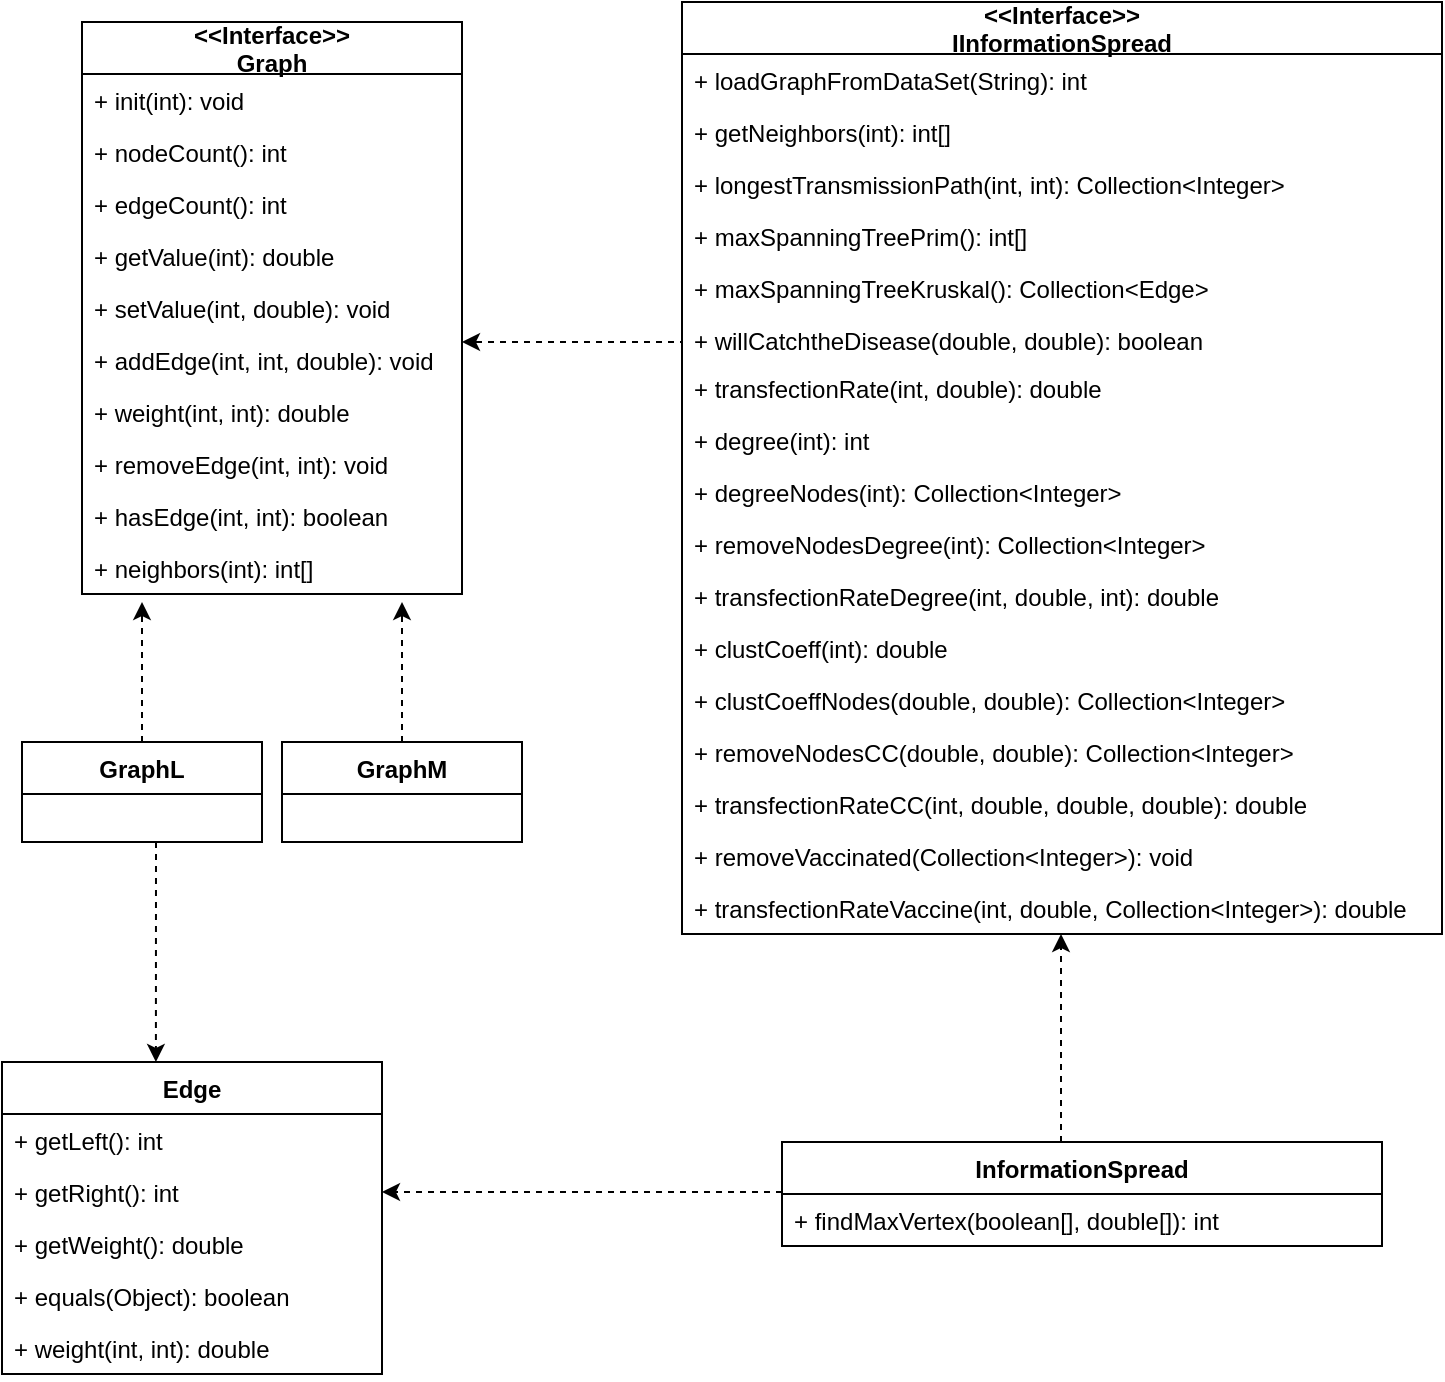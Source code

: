 <mxfile version="14.5.3" type="device"><diagram id="691KuYuFO0qOeN09WR0t" name="Page-1"><mxGraphModel dx="946" dy="614" grid="1" gridSize="10" guides="1" tooltips="1" connect="1" arrows="1" fold="1" page="1" pageScale="1" pageWidth="850" pageHeight="1100" math="0" shadow="0"><root><mxCell id="0"/><mxCell id="1" parent="0"/><mxCell id="_V23mkxTRfDLe0gEiHtG-14" value="&lt;&lt;Interface&gt;&gt;&#10;Graph" style="swimlane;fontStyle=1;childLayout=stackLayout;horizontal=1;startSize=26;fillColor=none;horizontalStack=0;resizeParent=1;resizeParentMax=0;resizeLast=0;collapsible=1;marginBottom=0;" vertex="1" parent="1"><mxGeometry x="80" y="60" width="190" height="286" as="geometry"/></mxCell><mxCell id="_V23mkxTRfDLe0gEiHtG-15" value="+ init(int): void" style="text;strokeColor=none;fillColor=none;align=left;verticalAlign=top;spacingLeft=4;spacingRight=4;overflow=hidden;rotatable=0;points=[[0,0.5],[1,0.5]];portConstraint=eastwest;" vertex="1" parent="_V23mkxTRfDLe0gEiHtG-14"><mxGeometry y="26" width="190" height="26" as="geometry"/></mxCell><mxCell id="_V23mkxTRfDLe0gEiHtG-16" value="+ nodeCount(): int" style="text;strokeColor=none;fillColor=none;align=left;verticalAlign=top;spacingLeft=4;spacingRight=4;overflow=hidden;rotatable=0;points=[[0,0.5],[1,0.5]];portConstraint=eastwest;" vertex="1" parent="_V23mkxTRfDLe0gEiHtG-14"><mxGeometry y="52" width="190" height="26" as="geometry"/></mxCell><mxCell id="_V23mkxTRfDLe0gEiHtG-17" value="+ edgeCount(): int&#10;" style="text;strokeColor=none;fillColor=none;align=left;verticalAlign=top;spacingLeft=4;spacingRight=4;overflow=hidden;rotatable=0;points=[[0,0.5],[1,0.5]];portConstraint=eastwest;" vertex="1" parent="_V23mkxTRfDLe0gEiHtG-14"><mxGeometry y="78" width="190" height="26" as="geometry"/></mxCell><mxCell id="_V23mkxTRfDLe0gEiHtG-18" value="+ getValue(int): double" style="text;strokeColor=none;fillColor=none;align=left;verticalAlign=top;spacingLeft=4;spacingRight=4;overflow=hidden;rotatable=0;points=[[0,0.5],[1,0.5]];portConstraint=eastwest;" vertex="1" parent="_V23mkxTRfDLe0gEiHtG-14"><mxGeometry y="104" width="190" height="26" as="geometry"/></mxCell><mxCell id="_V23mkxTRfDLe0gEiHtG-19" value="+ setValue(int, double): void" style="text;strokeColor=none;fillColor=none;align=left;verticalAlign=top;spacingLeft=4;spacingRight=4;overflow=hidden;rotatable=0;points=[[0,0.5],[1,0.5]];portConstraint=eastwest;" vertex="1" parent="_V23mkxTRfDLe0gEiHtG-14"><mxGeometry y="130" width="190" height="26" as="geometry"/></mxCell><mxCell id="_V23mkxTRfDLe0gEiHtG-20" value="+ addEdge(int, int, double): void" style="text;strokeColor=none;fillColor=none;align=left;verticalAlign=top;spacingLeft=4;spacingRight=4;overflow=hidden;rotatable=0;points=[[0,0.5],[1,0.5]];portConstraint=eastwest;" vertex="1" parent="_V23mkxTRfDLe0gEiHtG-14"><mxGeometry y="156" width="190" height="26" as="geometry"/></mxCell><mxCell id="_V23mkxTRfDLe0gEiHtG-21" value="+ weight(int, int): double" style="text;strokeColor=none;fillColor=none;align=left;verticalAlign=top;spacingLeft=4;spacingRight=4;overflow=hidden;rotatable=0;points=[[0,0.5],[1,0.5]];portConstraint=eastwest;" vertex="1" parent="_V23mkxTRfDLe0gEiHtG-14"><mxGeometry y="182" width="190" height="26" as="geometry"/></mxCell><mxCell id="_V23mkxTRfDLe0gEiHtG-22" value="+ removeEdge(int, int): void" style="text;strokeColor=none;fillColor=none;align=left;verticalAlign=top;spacingLeft=4;spacingRight=4;overflow=hidden;rotatable=0;points=[[0,0.5],[1,0.5]];portConstraint=eastwest;" vertex="1" parent="_V23mkxTRfDLe0gEiHtG-14"><mxGeometry y="208" width="190" height="26" as="geometry"/></mxCell><mxCell id="_V23mkxTRfDLe0gEiHtG-23" value="+ hasEdge(int, int): boolean" style="text;strokeColor=none;fillColor=none;align=left;verticalAlign=top;spacingLeft=4;spacingRight=4;overflow=hidden;rotatable=0;points=[[0,0.5],[1,0.5]];portConstraint=eastwest;" vertex="1" parent="_V23mkxTRfDLe0gEiHtG-14"><mxGeometry y="234" width="190" height="26" as="geometry"/></mxCell><mxCell id="_V23mkxTRfDLe0gEiHtG-24" value="+ neighbors(int): int[]" style="text;strokeColor=none;fillColor=none;align=left;verticalAlign=top;spacingLeft=4;spacingRight=4;overflow=hidden;rotatable=0;points=[[0,0.5],[1,0.5]];portConstraint=eastwest;" vertex="1" parent="_V23mkxTRfDLe0gEiHtG-14"><mxGeometry y="260" width="190" height="26" as="geometry"/></mxCell><mxCell id="_V23mkxTRfDLe0gEiHtG-37" style="edgeStyle=orthogonalEdgeStyle;rounded=0;orthogonalLoop=1;jettySize=auto;html=1;dashed=1;" edge="1" parent="1" source="_V23mkxTRfDLe0gEiHtG-25"><mxGeometry relative="1" as="geometry"><mxPoint x="110" y="350" as="targetPoint"/><Array as="points"><mxPoint x="110" y="400"/><mxPoint x="110" y="400"/></Array></mxGeometry></mxCell><mxCell id="_V23mkxTRfDLe0gEiHtG-98" style="edgeStyle=orthogonalEdgeStyle;rounded=0;orthogonalLoop=1;jettySize=auto;html=1;entryX=0.405;entryY=0;entryDx=0;entryDy=0;entryPerimeter=0;dashed=1;strokeColor=#000000;" edge="1" parent="1" source="_V23mkxTRfDLe0gEiHtG-25" target="_V23mkxTRfDLe0gEiHtG-87"><mxGeometry relative="1" as="geometry"><Array as="points"><mxPoint x="117" y="480"/><mxPoint x="117" y="480"/></Array></mxGeometry></mxCell><mxCell id="_V23mkxTRfDLe0gEiHtG-25" value="GraphL" style="swimlane;fontStyle=1;childLayout=stackLayout;horizontal=1;startSize=26;fillColor=none;horizontalStack=0;resizeParent=1;resizeParentMax=0;resizeLast=0;collapsible=1;marginBottom=0;" vertex="1" parent="1"><mxGeometry x="50" y="420" width="120" height="50" as="geometry"/></mxCell><mxCell id="_V23mkxTRfDLe0gEiHtG-44" style="edgeStyle=orthogonalEdgeStyle;rounded=0;orthogonalLoop=1;jettySize=auto;html=1;dashed=1;" edge="1" parent="1" source="_V23mkxTRfDLe0gEiHtG-45"><mxGeometry relative="1" as="geometry"><mxPoint x="240" y="350" as="targetPoint"/><Array as="points"><mxPoint x="240" y="400"/><mxPoint x="240" y="400"/></Array></mxGeometry></mxCell><mxCell id="_V23mkxTRfDLe0gEiHtG-45" value="GraphM" style="swimlane;fontStyle=1;childLayout=stackLayout;horizontal=1;startSize=26;fillColor=none;horizontalStack=0;resizeParent=1;resizeParentMax=0;resizeLast=0;collapsible=1;marginBottom=0;" vertex="1" parent="1"><mxGeometry x="180" y="420" width="120" height="50" as="geometry"/></mxCell><mxCell id="_V23mkxTRfDLe0gEiHtG-49" value="&lt;&lt;Interface&gt;&gt;&#10;IInformationSpread" style="swimlane;fontStyle=1;childLayout=stackLayout;horizontal=1;startSize=26;fillColor=none;horizontalStack=0;resizeParent=1;resizeParentMax=0;resizeLast=0;collapsible=1;marginBottom=0;" vertex="1" parent="1"><mxGeometry x="380" y="50" width="380" height="466" as="geometry"/></mxCell><mxCell id="_V23mkxTRfDLe0gEiHtG-50" value="+ loadGraphFromDataSet(String): int" style="text;strokeColor=none;fillColor=none;align=left;verticalAlign=top;spacingLeft=4;spacingRight=4;overflow=hidden;rotatable=0;points=[[0,0.5],[1,0.5]];portConstraint=eastwest;" vertex="1" parent="_V23mkxTRfDLe0gEiHtG-49"><mxGeometry y="26" width="380" height="26" as="geometry"/></mxCell><mxCell id="_V23mkxTRfDLe0gEiHtG-51" value="+ getNeighbors(int): int[]" style="text;strokeColor=none;fillColor=none;align=left;verticalAlign=top;spacingLeft=4;spacingRight=4;overflow=hidden;rotatable=0;points=[[0,0.5],[1,0.5]];portConstraint=eastwest;" vertex="1" parent="_V23mkxTRfDLe0gEiHtG-49"><mxGeometry y="52" width="380" height="26" as="geometry"/></mxCell><mxCell id="_V23mkxTRfDLe0gEiHtG-52" value="+ longestTransmissionPath(int, int): Collection&lt;Integer&gt;" style="text;strokeColor=none;fillColor=none;align=left;verticalAlign=top;spacingLeft=4;spacingRight=4;overflow=hidden;rotatable=0;points=[[0,0.5],[1,0.5]];portConstraint=eastwest;" vertex="1" parent="_V23mkxTRfDLe0gEiHtG-49"><mxGeometry y="78" width="380" height="26" as="geometry"/></mxCell><mxCell id="_V23mkxTRfDLe0gEiHtG-53" value="+ maxSpanningTreePrim(): int[]" style="text;strokeColor=none;fillColor=none;align=left;verticalAlign=top;spacingLeft=4;spacingRight=4;overflow=hidden;rotatable=0;points=[[0,0.5],[1,0.5]];portConstraint=eastwest;" vertex="1" parent="_V23mkxTRfDLe0gEiHtG-49"><mxGeometry y="104" width="380" height="26" as="geometry"/></mxCell><mxCell id="_V23mkxTRfDLe0gEiHtG-54" value="+ maxSpanningTreeKruskal(): Collection&lt;Edge&gt;" style="text;strokeColor=none;fillColor=none;align=left;verticalAlign=top;spacingLeft=4;spacingRight=4;overflow=hidden;rotatable=0;points=[[0,0.5],[1,0.5]];portConstraint=eastwest;" vertex="1" parent="_V23mkxTRfDLe0gEiHtG-49"><mxGeometry y="130" width="380" height="26" as="geometry"/></mxCell><mxCell id="_V23mkxTRfDLe0gEiHtG-55" value="+ willCatchtheDisease(double, double): boolean" style="text;strokeColor=none;fillColor=none;align=left;verticalAlign=top;spacingLeft=4;spacingRight=4;overflow=hidden;rotatable=0;points=[[0,0.5],[1,0.5]];portConstraint=eastwest;" vertex="1" parent="_V23mkxTRfDLe0gEiHtG-49"><mxGeometry y="156" width="380" height="24" as="geometry"/></mxCell><mxCell id="_V23mkxTRfDLe0gEiHtG-56" value="+ transfectionRate(int, double): double" style="text;strokeColor=none;fillColor=none;align=left;verticalAlign=top;spacingLeft=4;spacingRight=4;overflow=hidden;rotatable=0;points=[[0,0.5],[1,0.5]];portConstraint=eastwest;" vertex="1" parent="_V23mkxTRfDLe0gEiHtG-49"><mxGeometry y="180" width="380" height="26" as="geometry"/></mxCell><mxCell id="_V23mkxTRfDLe0gEiHtG-57" value="+ degree(int): int" style="text;strokeColor=none;fillColor=none;align=left;verticalAlign=top;spacingLeft=4;spacingRight=4;overflow=hidden;rotatable=0;points=[[0,0.5],[1,0.5]];portConstraint=eastwest;" vertex="1" parent="_V23mkxTRfDLe0gEiHtG-49"><mxGeometry y="206" width="380" height="26" as="geometry"/></mxCell><mxCell id="_V23mkxTRfDLe0gEiHtG-68" value="+ degreeNodes(int): Collection&lt;Integer&gt;" style="text;strokeColor=none;fillColor=none;align=left;verticalAlign=top;spacingLeft=4;spacingRight=4;overflow=hidden;rotatable=0;points=[[0,0.5],[1,0.5]];portConstraint=eastwest;" vertex="1" parent="_V23mkxTRfDLe0gEiHtG-49"><mxGeometry y="232" width="380" height="26" as="geometry"/></mxCell><mxCell id="_V23mkxTRfDLe0gEiHtG-58" value="+ removeNodesDegree(int): Collection&lt;Integer&gt; " style="text;strokeColor=none;fillColor=none;align=left;verticalAlign=top;spacingLeft=4;spacingRight=4;overflow=hidden;rotatable=0;points=[[0,0.5],[1,0.5]];portConstraint=eastwest;" vertex="1" parent="_V23mkxTRfDLe0gEiHtG-49"><mxGeometry y="258" width="380" height="26" as="geometry"/></mxCell><mxCell id="_V23mkxTRfDLe0gEiHtG-59" value="+ transfectionRateDegree(int, double, int): double" style="text;strokeColor=none;fillColor=none;align=left;verticalAlign=top;spacingLeft=4;spacingRight=4;overflow=hidden;rotatable=0;points=[[0,0.5],[1,0.5]];portConstraint=eastwest;" vertex="1" parent="_V23mkxTRfDLe0gEiHtG-49"><mxGeometry y="284" width="380" height="26" as="geometry"/></mxCell><mxCell id="_V23mkxTRfDLe0gEiHtG-62" value="+ clustCoeff(int): double" style="text;strokeColor=none;fillColor=none;align=left;verticalAlign=top;spacingLeft=4;spacingRight=4;overflow=hidden;rotatable=0;points=[[0,0.5],[1,0.5]];portConstraint=eastwest;" vertex="1" parent="_V23mkxTRfDLe0gEiHtG-49"><mxGeometry y="310" width="380" height="26" as="geometry"/></mxCell><mxCell id="_V23mkxTRfDLe0gEiHtG-63" value="+ clustCoeffNodes(double, double): Collection&lt;Integer&gt;" style="text;strokeColor=none;fillColor=none;align=left;verticalAlign=top;spacingLeft=4;spacingRight=4;overflow=hidden;rotatable=0;points=[[0,0.5],[1,0.5]];portConstraint=eastwest;" vertex="1" parent="_V23mkxTRfDLe0gEiHtG-49"><mxGeometry y="336" width="380" height="26" as="geometry"/></mxCell><mxCell id="_V23mkxTRfDLe0gEiHtG-64" value="+ removeNodesCC(double, double): Collection&lt;Integer&gt; " style="text;strokeColor=none;fillColor=none;align=left;verticalAlign=top;spacingLeft=4;spacingRight=4;overflow=hidden;rotatable=0;points=[[0,0.5],[1,0.5]];portConstraint=eastwest;" vertex="1" parent="_V23mkxTRfDLe0gEiHtG-49"><mxGeometry y="362" width="380" height="26" as="geometry"/></mxCell><mxCell id="_V23mkxTRfDLe0gEiHtG-65" value="+ transfectionRateCC(int, double, double, double): double&#10;" style="text;strokeColor=none;fillColor=none;align=left;verticalAlign=top;spacingLeft=4;spacingRight=4;overflow=hidden;rotatable=0;points=[[0,0.5],[1,0.5]];portConstraint=eastwest;" vertex="1" parent="_V23mkxTRfDLe0gEiHtG-49"><mxGeometry y="388" width="380" height="26" as="geometry"/></mxCell><mxCell id="_V23mkxTRfDLe0gEiHtG-66" value="+ removeVaccinated(Collection&lt;Integer&gt;): void&#10;" style="text;strokeColor=none;fillColor=none;align=left;verticalAlign=top;spacingLeft=4;spacingRight=4;overflow=hidden;rotatable=0;points=[[0,0.5],[1,0.5]];portConstraint=eastwest;" vertex="1" parent="_V23mkxTRfDLe0gEiHtG-49"><mxGeometry y="414" width="380" height="26" as="geometry"/></mxCell><mxCell id="_V23mkxTRfDLe0gEiHtG-67" value="+ transfectionRateVaccine(int, double, Collection&lt;Integer&gt;): double" style="text;strokeColor=none;fillColor=none;align=left;verticalAlign=top;spacingLeft=4;spacingRight=4;overflow=hidden;rotatable=0;points=[[0,0.5],[1,0.5]];portConstraint=eastwest;" vertex="1" parent="_V23mkxTRfDLe0gEiHtG-49"><mxGeometry y="440" width="380" height="26" as="geometry"/></mxCell><mxCell id="_V23mkxTRfDLe0gEiHtG-69" style="edgeStyle=orthogonalEdgeStyle;rounded=0;orthogonalLoop=1;jettySize=auto;html=1;dashed=1;exitX=0.5;exitY=0;exitDx=0;exitDy=0;" edge="1" parent="1"><mxGeometry relative="1" as="geometry"><mxPoint x="569.5" y="516" as="targetPoint"/><Array as="points"><mxPoint x="569.5" y="586"/></Array><mxPoint x="569.5" y="620" as="sourcePoint"/></mxGeometry></mxCell><mxCell id="_V23mkxTRfDLe0gEiHtG-99" style="edgeStyle=orthogonalEdgeStyle;rounded=0;orthogonalLoop=1;jettySize=auto;html=1;entryX=1;entryY=0.5;entryDx=0;entryDy=0;dashed=1;strokeColor=#000000;" edge="1" parent="1" source="_V23mkxTRfDLe0gEiHtG-71" target="_V23mkxTRfDLe0gEiHtG-89"><mxGeometry relative="1" as="geometry"><Array as="points"><mxPoint x="380" y="645"/><mxPoint x="380" y="645"/></Array></mxGeometry></mxCell><mxCell id="_V23mkxTRfDLe0gEiHtG-71" value="InformationSpread" style="swimlane;fontStyle=1;childLayout=stackLayout;horizontal=1;startSize=26;fillColor=none;horizontalStack=0;resizeParent=1;resizeParentMax=0;resizeLast=0;collapsible=1;marginBottom=0;" vertex="1" parent="1"><mxGeometry x="430" y="620" width="300" height="52" as="geometry"/></mxCell><mxCell id="_V23mkxTRfDLe0gEiHtG-72" value="+ findMaxVertex(boolean[], double[]): int" style="text;strokeColor=none;fillColor=none;align=left;verticalAlign=top;spacingLeft=4;spacingRight=4;overflow=hidden;rotatable=0;points=[[0,0.5],[1,0.5]];portConstraint=eastwest;" vertex="1" parent="_V23mkxTRfDLe0gEiHtG-71"><mxGeometry y="26" width="300" height="26" as="geometry"/></mxCell><mxCell id="_V23mkxTRfDLe0gEiHtG-86" style="edgeStyle=orthogonalEdgeStyle;rounded=0;orthogonalLoop=1;jettySize=auto;html=1;exitX=0;exitY=0.5;exitDx=0;exitDy=0;dashed=1;" edge="1" parent="1" source="_V23mkxTRfDLe0gEiHtG-55"><mxGeometry relative="1" as="geometry"><mxPoint x="270" y="220" as="targetPoint"/><Array as="points"><mxPoint x="380" y="220"/></Array></mxGeometry></mxCell><mxCell id="_V23mkxTRfDLe0gEiHtG-87" value="Edge" style="swimlane;fontStyle=1;childLayout=stackLayout;horizontal=1;startSize=26;fillColor=none;horizontalStack=0;resizeParent=1;resizeParentMax=0;resizeLast=0;collapsible=1;marginBottom=0;" vertex="1" parent="1"><mxGeometry x="40" y="580" width="190" height="156" as="geometry"/></mxCell><mxCell id="_V23mkxTRfDLe0gEiHtG-88" value="+ getLeft(): int" style="text;strokeColor=none;fillColor=none;align=left;verticalAlign=top;spacingLeft=4;spacingRight=4;overflow=hidden;rotatable=0;points=[[0,0.5],[1,0.5]];portConstraint=eastwest;" vertex="1" parent="_V23mkxTRfDLe0gEiHtG-87"><mxGeometry y="26" width="190" height="26" as="geometry"/></mxCell><mxCell id="_V23mkxTRfDLe0gEiHtG-89" value="+ getRight(): int&#10;&#10;" style="text;strokeColor=none;fillColor=none;align=left;verticalAlign=top;spacingLeft=4;spacingRight=4;overflow=hidden;rotatable=0;points=[[0,0.5],[1,0.5]];portConstraint=eastwest;" vertex="1" parent="_V23mkxTRfDLe0gEiHtG-87"><mxGeometry y="52" width="190" height="26" as="geometry"/></mxCell><mxCell id="_V23mkxTRfDLe0gEiHtG-90" value="+ getWeight(): double" style="text;strokeColor=none;fillColor=none;align=left;verticalAlign=top;spacingLeft=4;spacingRight=4;overflow=hidden;rotatable=0;points=[[0,0.5],[1,0.5]];portConstraint=eastwest;" vertex="1" parent="_V23mkxTRfDLe0gEiHtG-87"><mxGeometry y="78" width="190" height="26" as="geometry"/></mxCell><mxCell id="_V23mkxTRfDLe0gEiHtG-91" value="+ equals(Object): boolean" style="text;strokeColor=none;fillColor=none;align=left;verticalAlign=top;spacingLeft=4;spacingRight=4;overflow=hidden;rotatable=0;points=[[0,0.5],[1,0.5]];portConstraint=eastwest;" vertex="1" parent="_V23mkxTRfDLe0gEiHtG-87"><mxGeometry y="104" width="190" height="26" as="geometry"/></mxCell><mxCell id="_V23mkxTRfDLe0gEiHtG-94" value="+ weight(int, int): double" style="text;strokeColor=none;fillColor=none;align=left;verticalAlign=top;spacingLeft=4;spacingRight=4;overflow=hidden;rotatable=0;points=[[0,0.5],[1,0.5]];portConstraint=eastwest;" vertex="1" parent="_V23mkxTRfDLe0gEiHtG-87"><mxGeometry y="130" width="190" height="26" as="geometry"/></mxCell></root></mxGraphModel></diagram></mxfile>